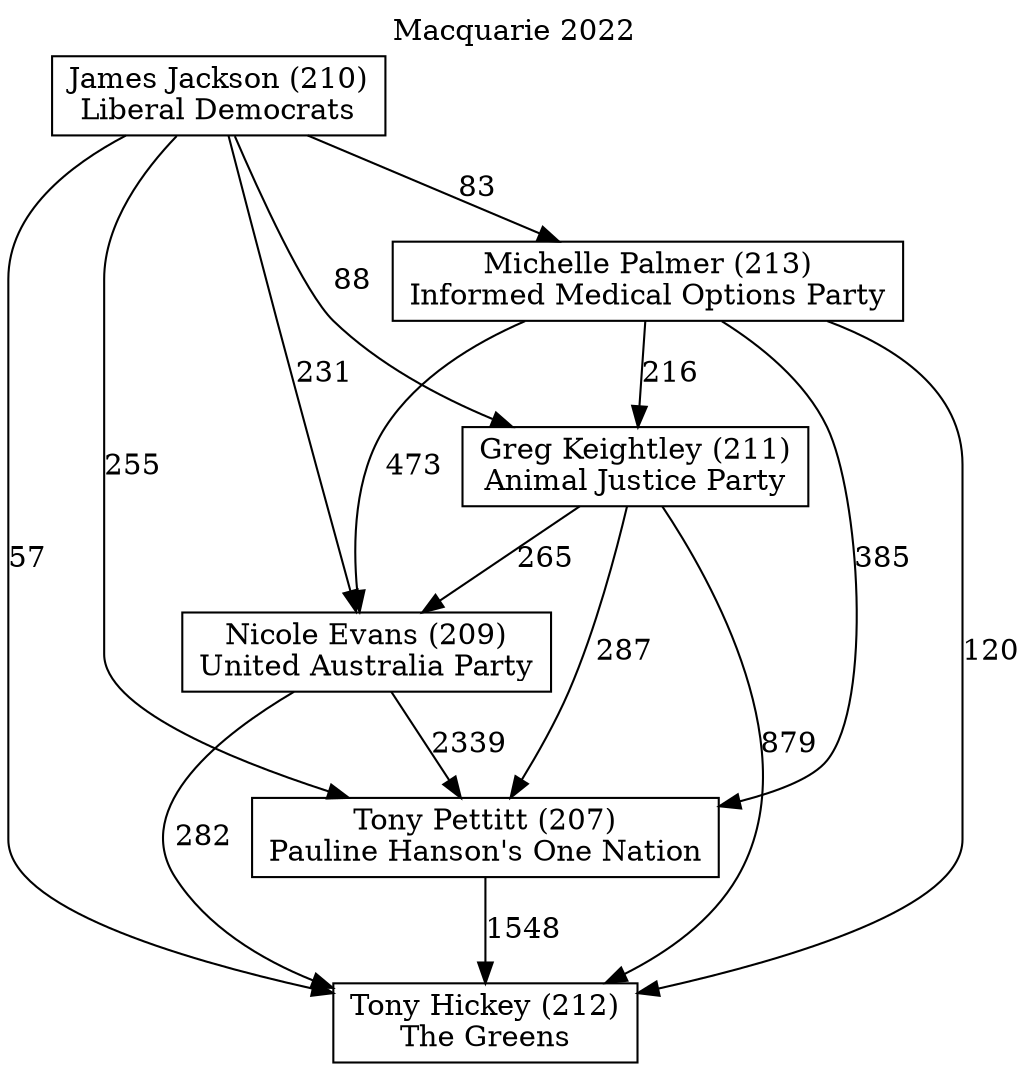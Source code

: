 // House preference flow
digraph "Tony Hickey (212)_Macquarie_2022" {
	graph [label="Macquarie 2022" labelloc=t mclimit=10]
	node [shape=box]
	"Michelle Palmer (213)" [label="Michelle Palmer (213)
Informed Medical Options Party"]
	"Tony Hickey (212)" [label="Tony Hickey (212)
The Greens"]
	"Tony Pettitt (207)" [label="Tony Pettitt (207)
Pauline Hanson's One Nation"]
	"James Jackson (210)" [label="James Jackson (210)
Liberal Democrats"]
	"Greg Keightley (211)" [label="Greg Keightley (211)
Animal Justice Party"]
	"Nicole Evans (209)" [label="Nicole Evans (209)
United Australia Party"]
	"Michelle Palmer (213)" -> "Nicole Evans (209)" [label=473]
	"Michelle Palmer (213)" -> "Tony Pettitt (207)" [label=385]
	"James Jackson (210)" -> "Greg Keightley (211)" [label=88]
	"Greg Keightley (211)" -> "Tony Pettitt (207)" [label=287]
	"Michelle Palmer (213)" -> "Greg Keightley (211)" [label=216]
	"Michelle Palmer (213)" -> "Tony Hickey (212)" [label=120]
	"James Jackson (210)" -> "Tony Pettitt (207)" [label=255]
	"Greg Keightley (211)" -> "Nicole Evans (209)" [label=265]
	"James Jackson (210)" -> "Tony Hickey (212)" [label=57]
	"Greg Keightley (211)" -> "Tony Hickey (212)" [label=879]
	"James Jackson (210)" -> "Nicole Evans (209)" [label=231]
	"Tony Pettitt (207)" -> "Tony Hickey (212)" [label=1548]
	"Nicole Evans (209)" -> "Tony Pettitt (207)" [label=2339]
	"Nicole Evans (209)" -> "Tony Hickey (212)" [label=282]
	"James Jackson (210)" -> "Michelle Palmer (213)" [label=83]
}
